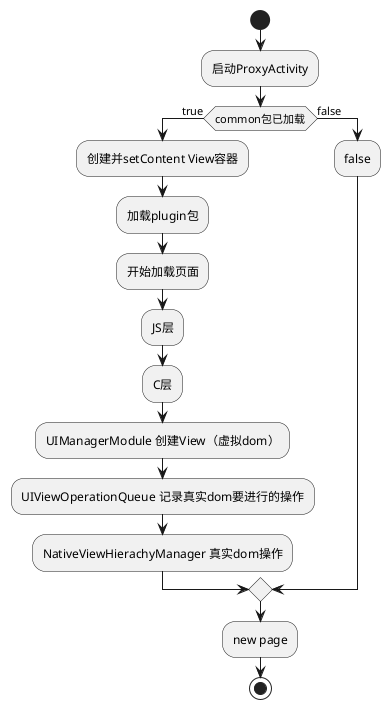 @startuml
'https://plantuml.com/activity-diagram-beta

start
:启动ProxyActivity;
if(common包已加载)then(true)
    :创建并setContent View容器;
    :加载plugin包;
    :开始加载页面;
    :JS层;
    :C层;
    :UIManagerModule 创建View（虚拟dom）;
    :UIViewOperationQueue 记录真实dom要进行的操作;
    :NativeViewHierachyManager 真实dom操作;

else (false)
:false;
endif
:new page;


stop

@enduml
